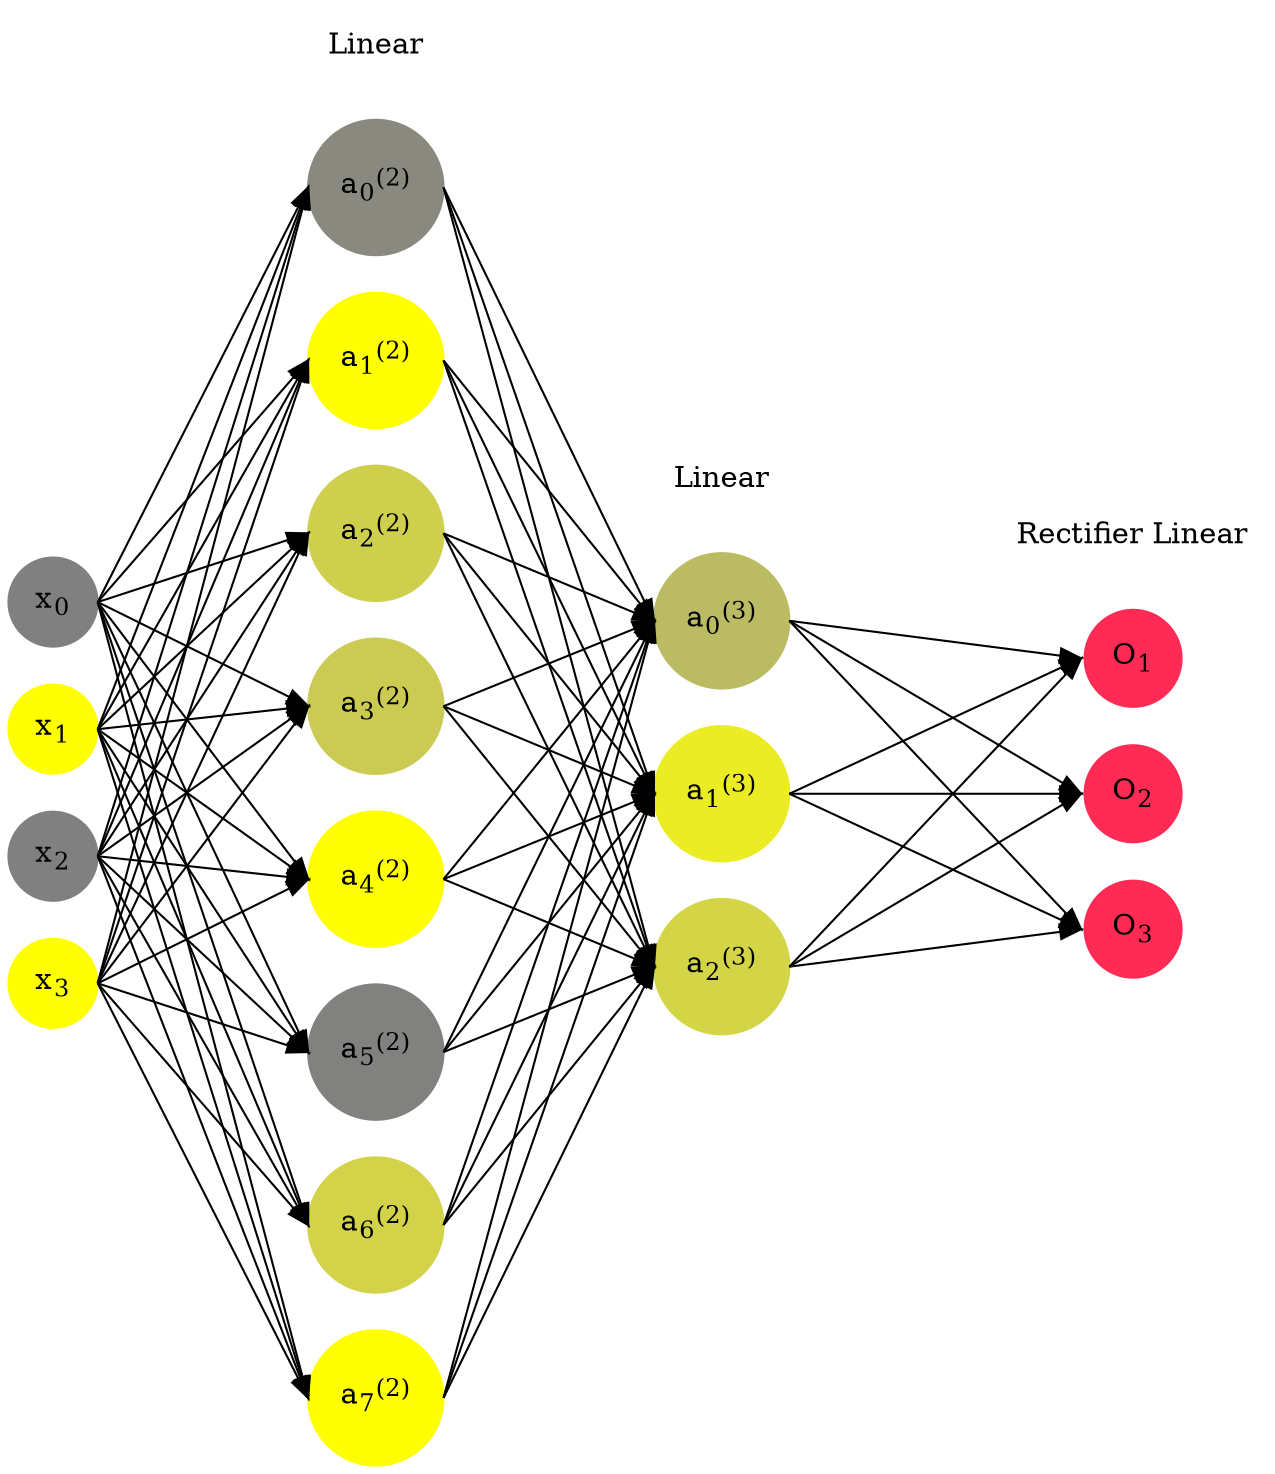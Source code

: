 digraph G {
	rankdir = LR;
	splines=false;
	edge[style=invis];
	ranksep= 1.4;
	{
	node [shape=circle, color="0.1667, 0.0, 0.5", style=filled, fillcolor="0.1667, 0.0, 0.5"];
	x0 [label=<x<sub>0</sub>>];
	}
	{
	node [shape=circle, color="0.1667, 1.0, 1.0", style=filled, fillcolor="0.1667, 1.0, 1.0"];
	x1 [label=<x<sub>1</sub>>];
	}
	{
	node [shape=circle, color="0.1667, 0.0, 0.5", style=filled, fillcolor="0.1667, 0.0, 0.5"];
	x2 [label=<x<sub>2</sub>>];
	}
	{
	node [shape=circle, color="0.1667, 1.0, 1.0", style=filled, fillcolor="0.1667, 1.0, 1.0"];
	x3 [label=<x<sub>3</sub>>];
	}
	{
	node [shape=circle, color="0.1667, 0.072428, 0.536214", style=filled, fillcolor="0.1667, 0.072428, 0.536214"];
	a02 [label=<a<sub>0</sub><sup>(2)</sup>>];
	}
	{
	node [shape=circle, color="0.1667, 1.521798, 1.260899", style=filled, fillcolor="0.1667, 1.521798, 1.260899"];
	a12 [label=<a<sub>1</sub><sup>(2)</sup>>];
	}
	{
	node [shape=circle, color="0.1667, 0.624945, 0.812473", style=filled, fillcolor="0.1667, 0.624945, 0.812473"];
	a22 [label=<a<sub>2</sub><sup>(2)</sup>>];
	}
	{
	node [shape=circle, color="0.1667, 0.589674, 0.794837", style=filled, fillcolor="0.1667, 0.589674, 0.794837"];
	a32 [label=<a<sub>3</sub><sup>(2)</sup>>];
	}
	{
	node [shape=circle, color="0.1667, 1.894951, 1.447476", style=filled, fillcolor="0.1667, 1.894951, 1.447476"];
	a42 [label=<a<sub>4</sub><sup>(2)</sup>>];
	}
	{
	node [shape=circle, color="0.1667, 0.007924, 0.503962", style=filled, fillcolor="0.1667, 0.007924, 0.503962"];
	a52 [label=<a<sub>5</sub><sup>(2)</sup>>];
	}
	{
	node [shape=circle, color="0.1667, 0.655107, 0.827553", style=filled, fillcolor="0.1667, 0.655107, 0.827553"];
	a62 [label=<a<sub>6</sub><sup>(2)</sup>>];
	}
	{
	node [shape=circle, color="0.1667, 1.576150, 1.288075", style=filled, fillcolor="0.1667, 1.576150, 1.288075"];
	a72 [label=<a<sub>7</sub><sup>(2)</sup>>];
	}
	{
	node [shape=circle, color="0.1667, 0.465369, 0.732684", style=filled, fillcolor="0.1667, 0.465369, 0.732684"];
	a03 [label=<a<sub>0</sub><sup>(3)</sup>>];
	}
	{
	node [shape=circle, color="0.1667, 0.844024, 0.922012", style=filled, fillcolor="0.1667, 0.844024, 0.922012"];
	a13 [label=<a<sub>1</sub><sup>(3)</sup>>];
	}
	{
	node [shape=circle, color="0.1667, 0.663648, 0.831824", style=filled, fillcolor="0.1667, 0.663648, 0.831824"];
	a23 [label=<a<sub>2</sub><sup>(3)</sup>>];
	}
	{
	node [shape=circle, color="0.9667, 0.83, 1.0", style=filled, fillcolor="0.9667, 0.83, 1.0"];
	O1 [label=<O<sub>1</sub>>];
	}
	{
	node [shape=circle, color="0.9667, 0.83, 1.0", style=filled, fillcolor="0.9667, 0.83, 1.0"];
	O2 [label=<O<sub>2</sub>>];
	}
	{
	node [shape=circle, color="0.9667, 0.83, 1.0", style=filled, fillcolor="0.9667, 0.83, 1.0"];
	O3 [label=<O<sub>3</sub>>];
	}
	{
	rank=same;
	x0->x1->x2->x3;
	}
	{
	rank=same;
	a02->a12->a22->a32->a42->a52->a62->a72;
	}
	{
	rank=same;
	a03->a13->a23;
	}
	{
	rank=same;
	O1->O2->O3;
	}
	l1 [shape=plaintext,label="Linear"];
	l1->a02;
	{rank=same; l1;a02};
	l2 [shape=plaintext,label="Linear"];
	l2->a03;
	{rank=same; l2;a03};
	l3 [shape=plaintext,label="Rectifier Linear"];
	l3->O1;
	{rank=same; l3;O1};
edge[style=solid, tailport=e, headport=w];
	{x0;x1;x2;x3} -> {a02;a12;a22;a32;a42;a52;a62;a72};
	{a02;a12;a22;a32;a42;a52;a62;a72} -> {a03;a13;a23};
	{a03;a13;a23} -> {O1,O2,O3};
}
